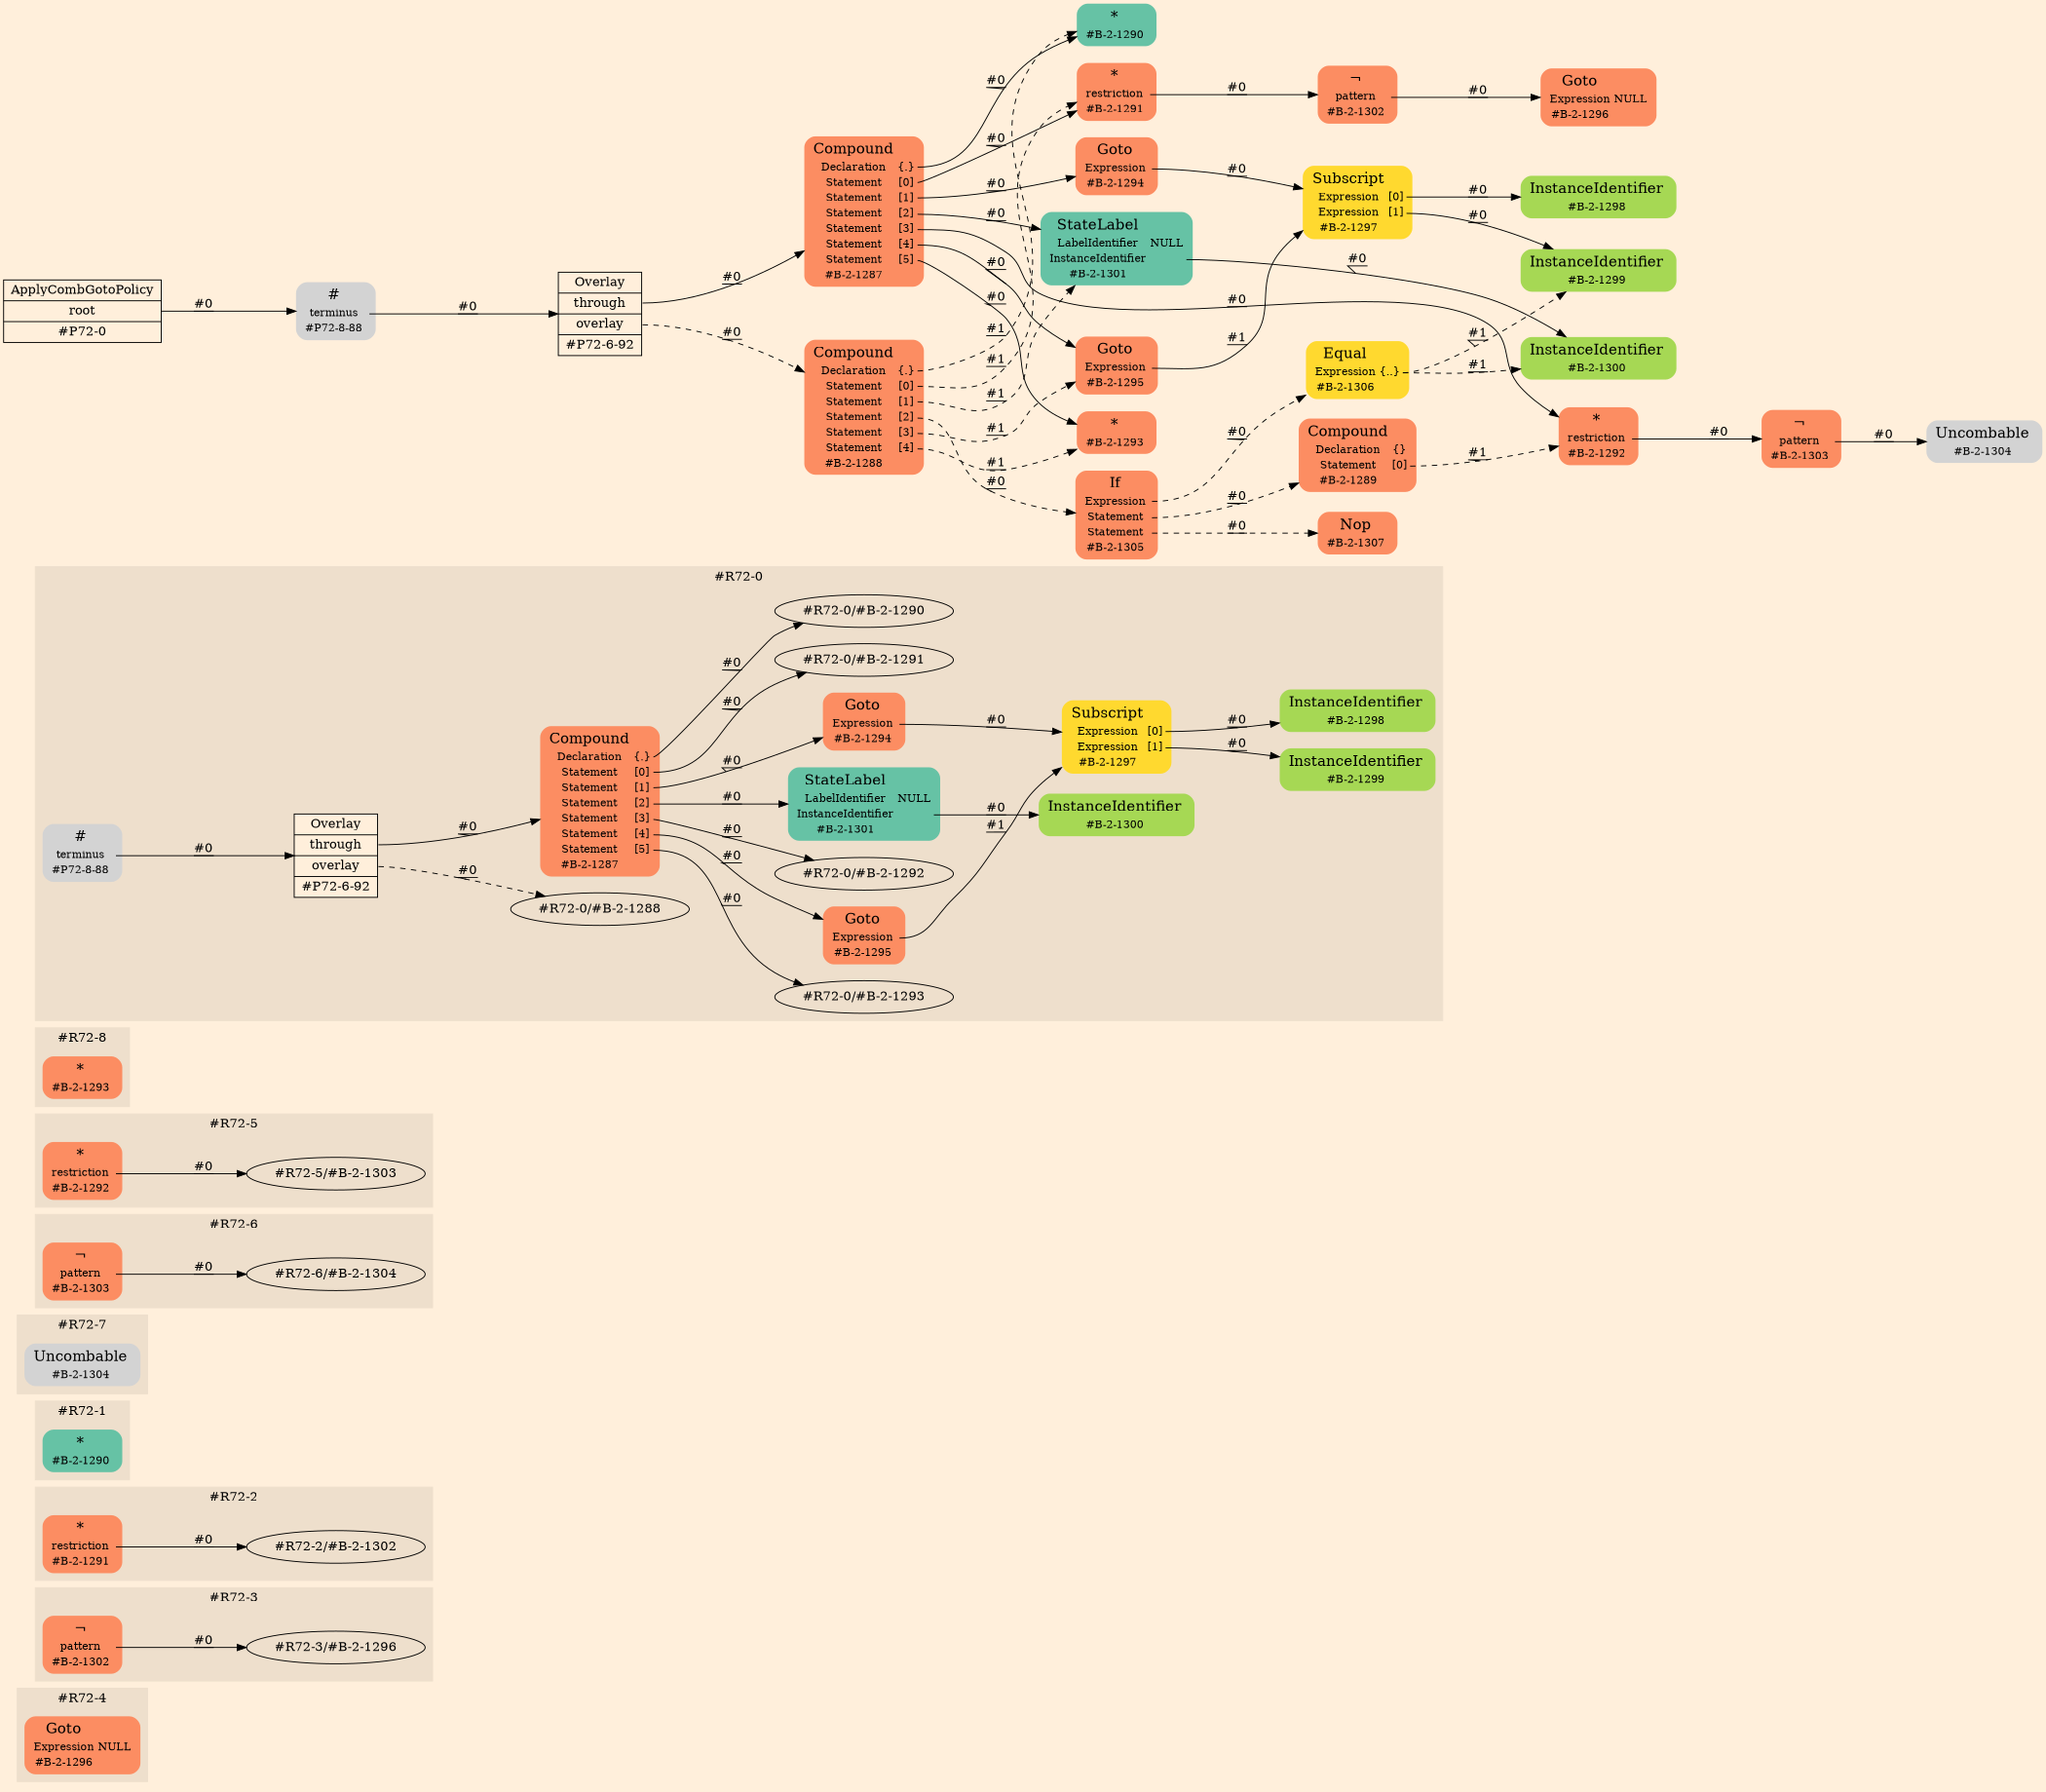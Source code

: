 digraph Inferno {
graph [
rankdir = "LR"
ranksep = 1.0
size = "14,20"
bgcolor = antiquewhite1
];
node [
];
subgraph "cluster#R72-4" {
label = "#R72-4"
style = "filled"
color = antiquewhite2
"#R72-4/#B-2-1296" [
shape = "plaintext"
fillcolor = "/set28/2"
label = <<TABLE BORDER="0" CELLBORDER="0" CELLSPACING="0">
 <TR>
  <TD><FONT POINT-SIZE="16.0">Goto</FONT></TD>
  <TD></TD>
 </TR>
 <TR>
  <TD>Expression</TD>
  <TD PORT="port0">NULL</TD>
 </TR>
 <TR>
  <TD>#B-2-1296</TD>
  <TD PORT="port1"></TD>
 </TR>
</TABLE>>
style = "rounded,filled"
fontsize = "12"
];
}
subgraph "cluster#R72-3" {
label = "#R72-3"
style = "filled"
color = antiquewhite2
"#R72-3/#B-2-1302" [
shape = "plaintext"
fillcolor = "/set28/2"
label = <<TABLE BORDER="0" CELLBORDER="0" CELLSPACING="0">
 <TR>
  <TD><FONT POINT-SIZE="16.0">¬</FONT></TD>
  <TD></TD>
 </TR>
 <TR>
  <TD>pattern</TD>
  <TD PORT="port0"></TD>
 </TR>
 <TR>
  <TD>#B-2-1302</TD>
  <TD PORT="port1"></TD>
 </TR>
</TABLE>>
style = "rounded,filled"
fontsize = "12"
];
"#R72-3/#B-2-1302":port0 -> "#R72-3/#B-2-1296" [style="solid"
label = "#0"
decorate = true
];
}
subgraph "cluster#R72-2" {
label = "#R72-2"
style = "filled"
color = antiquewhite2
"#R72-2/#B-2-1291" [
shape = "plaintext"
fillcolor = "/set28/2"
label = <<TABLE BORDER="0" CELLBORDER="0" CELLSPACING="0">
 <TR>
  <TD><FONT POINT-SIZE="16.0">*</FONT></TD>
  <TD></TD>
 </TR>
 <TR>
  <TD>restriction</TD>
  <TD PORT="port0"></TD>
 </TR>
 <TR>
  <TD>#B-2-1291</TD>
  <TD PORT="port1"></TD>
 </TR>
</TABLE>>
style = "rounded,filled"
fontsize = "12"
];
"#R72-2/#B-2-1291":port0 -> "#R72-2/#B-2-1302" [style="solid"
label = "#0"
decorate = true
];
}
subgraph "cluster#R72-1" {
label = "#R72-1"
style = "filled"
color = antiquewhite2
"#R72-1/#B-2-1290" [
shape = "plaintext"
fillcolor = "/set28/1"
label = <<TABLE BORDER="0" CELLBORDER="0" CELLSPACING="0">
 <TR>
  <TD><FONT POINT-SIZE="16.0">*</FONT></TD>
  <TD></TD>
 </TR>
 <TR>
  <TD>#B-2-1290</TD>
  <TD PORT="port0"></TD>
 </TR>
</TABLE>>
style = "rounded,filled"
fontsize = "12"
];
}
subgraph "cluster#R72-7" {
label = "#R72-7"
style = "filled"
color = antiquewhite2
"#R72-7/#B-2-1304" [
shape = "plaintext"
label = <<TABLE BORDER="0" CELLBORDER="0" CELLSPACING="0">
 <TR>
  <TD><FONT POINT-SIZE="16.0">Uncombable</FONT></TD>
  <TD></TD>
 </TR>
 <TR>
  <TD>#B-2-1304</TD>
  <TD PORT="port0"></TD>
 </TR>
</TABLE>>
style = "rounded,filled"
fontsize = "12"
];
}
subgraph "cluster#R72-6" {
label = "#R72-6"
style = "filled"
color = antiquewhite2
"#R72-6/#B-2-1303" [
shape = "plaintext"
fillcolor = "/set28/2"
label = <<TABLE BORDER="0" CELLBORDER="0" CELLSPACING="0">
 <TR>
  <TD><FONT POINT-SIZE="16.0">¬</FONT></TD>
  <TD></TD>
 </TR>
 <TR>
  <TD>pattern</TD>
  <TD PORT="port0"></TD>
 </TR>
 <TR>
  <TD>#B-2-1303</TD>
  <TD PORT="port1"></TD>
 </TR>
</TABLE>>
style = "rounded,filled"
fontsize = "12"
];
"#R72-6/#B-2-1303":port0 -> "#R72-6/#B-2-1304" [style="solid"
label = "#0"
decorate = true
];
}
subgraph "cluster#R72-5" {
label = "#R72-5"
style = "filled"
color = antiquewhite2
"#R72-5/#B-2-1292" [
shape = "plaintext"
fillcolor = "/set28/2"
label = <<TABLE BORDER="0" CELLBORDER="0" CELLSPACING="0">
 <TR>
  <TD><FONT POINT-SIZE="16.0">*</FONT></TD>
  <TD></TD>
 </TR>
 <TR>
  <TD>restriction</TD>
  <TD PORT="port0"></TD>
 </TR>
 <TR>
  <TD>#B-2-1292</TD>
  <TD PORT="port1"></TD>
 </TR>
</TABLE>>
style = "rounded,filled"
fontsize = "12"
];
"#R72-5/#B-2-1292":port0 -> "#R72-5/#B-2-1303" [style="solid"
label = "#0"
decorate = true
];
}
subgraph "cluster#R72-8" {
label = "#R72-8"
style = "filled"
color = antiquewhite2
"#R72-8/#B-2-1293" [
shape = "plaintext"
fillcolor = "/set28/2"
label = <<TABLE BORDER="0" CELLBORDER="0" CELLSPACING="0">
 <TR>
  <TD><FONT POINT-SIZE="16.0">*</FONT></TD>
  <TD></TD>
 </TR>
 <TR>
  <TD>#B-2-1293</TD>
  <TD PORT="port0"></TD>
 </TR>
</TABLE>>
style = "rounded,filled"
fontsize = "12"
];
}
subgraph "cluster#R72-0" {
label = "#R72-0"
style = "filled"
color = antiquewhite2
"#R72-0/#B-2-1300" [
shape = "plaintext"
fillcolor = "/set28/5"
label = <<TABLE BORDER="0" CELLBORDER="0" CELLSPACING="0">
 <TR>
  <TD><FONT POINT-SIZE="16.0">InstanceIdentifier</FONT></TD>
  <TD></TD>
 </TR>
 <TR>
  <TD>#B-2-1300</TD>
  <TD PORT="port0"></TD>
 </TR>
</TABLE>>
style = "rounded,filled"
fontsize = "12"
];
"#R72-0/#B-2-1301" [
shape = "plaintext"
fillcolor = "/set28/1"
label = <<TABLE BORDER="0" CELLBORDER="0" CELLSPACING="0">
 <TR>
  <TD><FONT POINT-SIZE="16.0">StateLabel</FONT></TD>
  <TD></TD>
 </TR>
 <TR>
  <TD>LabelIdentifier</TD>
  <TD PORT="port0">NULL</TD>
 </TR>
 <TR>
  <TD>InstanceIdentifier</TD>
  <TD PORT="port1"></TD>
 </TR>
 <TR>
  <TD>#B-2-1301</TD>
  <TD PORT="port2"></TD>
 </TR>
</TABLE>>
style = "rounded,filled"
fontsize = "12"
];
"#R72-0/#B-2-1299" [
shape = "plaintext"
fillcolor = "/set28/5"
label = <<TABLE BORDER="0" CELLBORDER="0" CELLSPACING="0">
 <TR>
  <TD><FONT POINT-SIZE="16.0">InstanceIdentifier</FONT></TD>
  <TD></TD>
 </TR>
 <TR>
  <TD>#B-2-1299</TD>
  <TD PORT="port0"></TD>
 </TR>
</TABLE>>
style = "rounded,filled"
fontsize = "12"
];
"#R72-0/#P72-6-92" [
shape = "record"
label = "<fixed> Overlay | <port0> through | <port1> overlay | <port2> #P72-6-92"
style = "filled"
fontsize = "14"
fillcolor = antiquewhite1
];
"#R72-0/#B-2-1287" [
shape = "plaintext"
fillcolor = "/set28/2"
label = <<TABLE BORDER="0" CELLBORDER="0" CELLSPACING="0">
 <TR>
  <TD><FONT POINT-SIZE="16.0">Compound</FONT></TD>
  <TD></TD>
 </TR>
 <TR>
  <TD>Declaration</TD>
  <TD PORT="port0">{.}</TD>
 </TR>
 <TR>
  <TD>Statement</TD>
  <TD PORT="port1">[0]</TD>
 </TR>
 <TR>
  <TD>Statement</TD>
  <TD PORT="port2">[1]</TD>
 </TR>
 <TR>
  <TD>Statement</TD>
  <TD PORT="port3">[2]</TD>
 </TR>
 <TR>
  <TD>Statement</TD>
  <TD PORT="port4">[3]</TD>
 </TR>
 <TR>
  <TD>Statement</TD>
  <TD PORT="port5">[4]</TD>
 </TR>
 <TR>
  <TD>Statement</TD>
  <TD PORT="port6">[5]</TD>
 </TR>
 <TR>
  <TD>#B-2-1287</TD>
  <TD PORT="port7"></TD>
 </TR>
</TABLE>>
style = "rounded,filled"
fontsize = "12"
];
"#R72-0/#B-2-1294" [
shape = "plaintext"
fillcolor = "/set28/2"
label = <<TABLE BORDER="0" CELLBORDER="0" CELLSPACING="0">
 <TR>
  <TD><FONT POINT-SIZE="16.0">Goto</FONT></TD>
  <TD></TD>
 </TR>
 <TR>
  <TD>Expression</TD>
  <TD PORT="port0"></TD>
 </TR>
 <TR>
  <TD>#B-2-1294</TD>
  <TD PORT="port1"></TD>
 </TR>
</TABLE>>
style = "rounded,filled"
fontsize = "12"
];
"#R72-0/#B-2-1295" [
shape = "plaintext"
fillcolor = "/set28/2"
label = <<TABLE BORDER="0" CELLBORDER="0" CELLSPACING="0">
 <TR>
  <TD><FONT POINT-SIZE="16.0">Goto</FONT></TD>
  <TD></TD>
 </TR>
 <TR>
  <TD>Expression</TD>
  <TD PORT="port0"></TD>
 </TR>
 <TR>
  <TD>#B-2-1295</TD>
  <TD PORT="port1"></TD>
 </TR>
</TABLE>>
style = "rounded,filled"
fontsize = "12"
];
"#R72-0/#P72-8-88" [
shape = "plaintext"
label = <<TABLE BORDER="0" CELLBORDER="0" CELLSPACING="0">
 <TR>
  <TD><FONT POINT-SIZE="16.0">#</FONT></TD>
  <TD></TD>
 </TR>
 <TR>
  <TD>terminus</TD>
  <TD PORT="port0"></TD>
 </TR>
 <TR>
  <TD>#P72-8-88</TD>
  <TD PORT="port1"></TD>
 </TR>
</TABLE>>
style = "rounded,filled"
fontsize = "12"
];
"#R72-0/#B-2-1297" [
shape = "plaintext"
fillcolor = "/set28/6"
label = <<TABLE BORDER="0" CELLBORDER="0" CELLSPACING="0">
 <TR>
  <TD><FONT POINT-SIZE="16.0">Subscript</FONT></TD>
  <TD></TD>
 </TR>
 <TR>
  <TD>Expression</TD>
  <TD PORT="port0">[0]</TD>
 </TR>
 <TR>
  <TD>Expression</TD>
  <TD PORT="port1">[1]</TD>
 </TR>
 <TR>
  <TD>#B-2-1297</TD>
  <TD PORT="port2"></TD>
 </TR>
</TABLE>>
style = "rounded,filled"
fontsize = "12"
];
"#R72-0/#B-2-1298" [
shape = "plaintext"
fillcolor = "/set28/5"
label = <<TABLE BORDER="0" CELLBORDER="0" CELLSPACING="0">
 <TR>
  <TD><FONT POINT-SIZE="16.0">InstanceIdentifier</FONT></TD>
  <TD></TD>
 </TR>
 <TR>
  <TD>#B-2-1298</TD>
  <TD PORT="port0"></TD>
 </TR>
</TABLE>>
style = "rounded,filled"
fontsize = "12"
];
"#R72-0/#B-2-1301":port1 -> "#R72-0/#B-2-1300" [style="solid"
label = "#0"
decorate = true
];
"#R72-0/#P72-6-92":port0 -> "#R72-0/#B-2-1287" [style="solid"
label = "#0"
decorate = true
];
"#R72-0/#P72-6-92":port1 -> "#R72-0/#B-2-1288" [style="dashed"
label = "#0"
decorate = true
];
"#R72-0/#B-2-1287":port0 -> "#R72-0/#B-2-1290" [style="solid"
label = "#0"
decorate = true
];
"#R72-0/#B-2-1287":port1 -> "#R72-0/#B-2-1291" [style="solid"
label = "#0"
decorate = true
];
"#R72-0/#B-2-1287":port2 -> "#R72-0/#B-2-1294" [style="solid"
label = "#0"
decorate = true
];
"#R72-0/#B-2-1287":port3 -> "#R72-0/#B-2-1301" [style="solid"
label = "#0"
decorate = true
];
"#R72-0/#B-2-1287":port4 -> "#R72-0/#B-2-1292" [style="solid"
label = "#0"
decorate = true
];
"#R72-0/#B-2-1287":port5 -> "#R72-0/#B-2-1295" [style="solid"
label = "#0"
decorate = true
];
"#R72-0/#B-2-1287":port6 -> "#R72-0/#B-2-1293" [style="solid"
label = "#0"
decorate = true
];
"#R72-0/#B-2-1294":port0 -> "#R72-0/#B-2-1297" [style="solid"
label = "#0"
decorate = true
];
"#R72-0/#B-2-1295":port0 -> "#R72-0/#B-2-1297" [style="solid"
label = "#1"
decorate = true
];
"#R72-0/#P72-8-88":port0 -> "#R72-0/#P72-6-92" [style="solid"
label = "#0"
decorate = true
];
"#R72-0/#B-2-1297":port0 -> "#R72-0/#B-2-1298" [style="solid"
label = "#0"
decorate = true
];
"#R72-0/#B-2-1297":port1 -> "#R72-0/#B-2-1299" [style="solid"
label = "#0"
decorate = true
];
}
"/CR#P72-0" [
shape = "record"
fillcolor = "transparent"
label = "<fixed> ApplyCombGotoPolicy | <port0> root | <port1> #P72-0"
style = "filled"
fontsize = "14"
fillcolor = antiquewhite1
];
"/#P72-8-88" [
shape = "plaintext"
label = <<TABLE BORDER="0" CELLBORDER="0" CELLSPACING="0">
 <TR>
  <TD><FONT POINT-SIZE="16.0">#</FONT></TD>
  <TD></TD>
 </TR>
 <TR>
  <TD>terminus</TD>
  <TD PORT="port0"></TD>
 </TR>
 <TR>
  <TD>#P72-8-88</TD>
  <TD PORT="port1"></TD>
 </TR>
</TABLE>>
style = "rounded,filled"
fontsize = "12"
];
"/#P72-6-92" [
shape = "record"
label = "<fixed> Overlay | <port0> through | <port1> overlay | <port2> #P72-6-92"
style = "filled"
fontsize = "14"
fillcolor = antiquewhite1
];
"/#B-2-1287" [
shape = "plaintext"
fillcolor = "/set28/2"
label = <<TABLE BORDER="0" CELLBORDER="0" CELLSPACING="0">
 <TR>
  <TD><FONT POINT-SIZE="16.0">Compound</FONT></TD>
  <TD></TD>
 </TR>
 <TR>
  <TD>Declaration</TD>
  <TD PORT="port0">{.}</TD>
 </TR>
 <TR>
  <TD>Statement</TD>
  <TD PORT="port1">[0]</TD>
 </TR>
 <TR>
  <TD>Statement</TD>
  <TD PORT="port2">[1]</TD>
 </TR>
 <TR>
  <TD>Statement</TD>
  <TD PORT="port3">[2]</TD>
 </TR>
 <TR>
  <TD>Statement</TD>
  <TD PORT="port4">[3]</TD>
 </TR>
 <TR>
  <TD>Statement</TD>
  <TD PORT="port5">[4]</TD>
 </TR>
 <TR>
  <TD>Statement</TD>
  <TD PORT="port6">[5]</TD>
 </TR>
 <TR>
  <TD>#B-2-1287</TD>
  <TD PORT="port7"></TD>
 </TR>
</TABLE>>
style = "rounded,filled"
fontsize = "12"
];
"/#B-2-1290" [
shape = "plaintext"
fillcolor = "/set28/1"
label = <<TABLE BORDER="0" CELLBORDER="0" CELLSPACING="0">
 <TR>
  <TD><FONT POINT-SIZE="16.0">*</FONT></TD>
  <TD></TD>
 </TR>
 <TR>
  <TD>#B-2-1290</TD>
  <TD PORT="port0"></TD>
 </TR>
</TABLE>>
style = "rounded,filled"
fontsize = "12"
];
"/#B-2-1291" [
shape = "plaintext"
fillcolor = "/set28/2"
label = <<TABLE BORDER="0" CELLBORDER="0" CELLSPACING="0">
 <TR>
  <TD><FONT POINT-SIZE="16.0">*</FONT></TD>
  <TD></TD>
 </TR>
 <TR>
  <TD>restriction</TD>
  <TD PORT="port0"></TD>
 </TR>
 <TR>
  <TD>#B-2-1291</TD>
  <TD PORT="port1"></TD>
 </TR>
</TABLE>>
style = "rounded,filled"
fontsize = "12"
];
"/#B-2-1302" [
shape = "plaintext"
fillcolor = "/set28/2"
label = <<TABLE BORDER="0" CELLBORDER="0" CELLSPACING="0">
 <TR>
  <TD><FONT POINT-SIZE="16.0">¬</FONT></TD>
  <TD></TD>
 </TR>
 <TR>
  <TD>pattern</TD>
  <TD PORT="port0"></TD>
 </TR>
 <TR>
  <TD>#B-2-1302</TD>
  <TD PORT="port1"></TD>
 </TR>
</TABLE>>
style = "rounded,filled"
fontsize = "12"
];
"/#B-2-1296" [
shape = "plaintext"
fillcolor = "/set28/2"
label = <<TABLE BORDER="0" CELLBORDER="0" CELLSPACING="0">
 <TR>
  <TD><FONT POINT-SIZE="16.0">Goto</FONT></TD>
  <TD></TD>
 </TR>
 <TR>
  <TD>Expression</TD>
  <TD PORT="port0">NULL</TD>
 </TR>
 <TR>
  <TD>#B-2-1296</TD>
  <TD PORT="port1"></TD>
 </TR>
</TABLE>>
style = "rounded,filled"
fontsize = "12"
];
"/#B-2-1294" [
shape = "plaintext"
fillcolor = "/set28/2"
label = <<TABLE BORDER="0" CELLBORDER="0" CELLSPACING="0">
 <TR>
  <TD><FONT POINT-SIZE="16.0">Goto</FONT></TD>
  <TD></TD>
 </TR>
 <TR>
  <TD>Expression</TD>
  <TD PORT="port0"></TD>
 </TR>
 <TR>
  <TD>#B-2-1294</TD>
  <TD PORT="port1"></TD>
 </TR>
</TABLE>>
style = "rounded,filled"
fontsize = "12"
];
"/#B-2-1297" [
shape = "plaintext"
fillcolor = "/set28/6"
label = <<TABLE BORDER="0" CELLBORDER="0" CELLSPACING="0">
 <TR>
  <TD><FONT POINT-SIZE="16.0">Subscript</FONT></TD>
  <TD></TD>
 </TR>
 <TR>
  <TD>Expression</TD>
  <TD PORT="port0">[0]</TD>
 </TR>
 <TR>
  <TD>Expression</TD>
  <TD PORT="port1">[1]</TD>
 </TR>
 <TR>
  <TD>#B-2-1297</TD>
  <TD PORT="port2"></TD>
 </TR>
</TABLE>>
style = "rounded,filled"
fontsize = "12"
];
"/#B-2-1298" [
shape = "plaintext"
fillcolor = "/set28/5"
label = <<TABLE BORDER="0" CELLBORDER="0" CELLSPACING="0">
 <TR>
  <TD><FONT POINT-SIZE="16.0">InstanceIdentifier</FONT></TD>
  <TD></TD>
 </TR>
 <TR>
  <TD>#B-2-1298</TD>
  <TD PORT="port0"></TD>
 </TR>
</TABLE>>
style = "rounded,filled"
fontsize = "12"
];
"/#B-2-1299" [
shape = "plaintext"
fillcolor = "/set28/5"
label = <<TABLE BORDER="0" CELLBORDER="0" CELLSPACING="0">
 <TR>
  <TD><FONT POINT-SIZE="16.0">InstanceIdentifier</FONT></TD>
  <TD></TD>
 </TR>
 <TR>
  <TD>#B-2-1299</TD>
  <TD PORT="port0"></TD>
 </TR>
</TABLE>>
style = "rounded,filled"
fontsize = "12"
];
"/#B-2-1301" [
shape = "plaintext"
fillcolor = "/set28/1"
label = <<TABLE BORDER="0" CELLBORDER="0" CELLSPACING="0">
 <TR>
  <TD><FONT POINT-SIZE="16.0">StateLabel</FONT></TD>
  <TD></TD>
 </TR>
 <TR>
  <TD>LabelIdentifier</TD>
  <TD PORT="port0">NULL</TD>
 </TR>
 <TR>
  <TD>InstanceIdentifier</TD>
  <TD PORT="port1"></TD>
 </TR>
 <TR>
  <TD>#B-2-1301</TD>
  <TD PORT="port2"></TD>
 </TR>
</TABLE>>
style = "rounded,filled"
fontsize = "12"
];
"/#B-2-1300" [
shape = "plaintext"
fillcolor = "/set28/5"
label = <<TABLE BORDER="0" CELLBORDER="0" CELLSPACING="0">
 <TR>
  <TD><FONT POINT-SIZE="16.0">InstanceIdentifier</FONT></TD>
  <TD></TD>
 </TR>
 <TR>
  <TD>#B-2-1300</TD>
  <TD PORT="port0"></TD>
 </TR>
</TABLE>>
style = "rounded,filled"
fontsize = "12"
];
"/#B-2-1292" [
shape = "plaintext"
fillcolor = "/set28/2"
label = <<TABLE BORDER="0" CELLBORDER="0" CELLSPACING="0">
 <TR>
  <TD><FONT POINT-SIZE="16.0">*</FONT></TD>
  <TD></TD>
 </TR>
 <TR>
  <TD>restriction</TD>
  <TD PORT="port0"></TD>
 </TR>
 <TR>
  <TD>#B-2-1292</TD>
  <TD PORT="port1"></TD>
 </TR>
</TABLE>>
style = "rounded,filled"
fontsize = "12"
];
"/#B-2-1303" [
shape = "plaintext"
fillcolor = "/set28/2"
label = <<TABLE BORDER="0" CELLBORDER="0" CELLSPACING="0">
 <TR>
  <TD><FONT POINT-SIZE="16.0">¬</FONT></TD>
  <TD></TD>
 </TR>
 <TR>
  <TD>pattern</TD>
  <TD PORT="port0"></TD>
 </TR>
 <TR>
  <TD>#B-2-1303</TD>
  <TD PORT="port1"></TD>
 </TR>
</TABLE>>
style = "rounded,filled"
fontsize = "12"
];
"/#B-2-1304" [
shape = "plaintext"
label = <<TABLE BORDER="0" CELLBORDER="0" CELLSPACING="0">
 <TR>
  <TD><FONT POINT-SIZE="16.0">Uncombable</FONT></TD>
  <TD></TD>
 </TR>
 <TR>
  <TD>#B-2-1304</TD>
  <TD PORT="port0"></TD>
 </TR>
</TABLE>>
style = "rounded,filled"
fontsize = "12"
];
"/#B-2-1295" [
shape = "plaintext"
fillcolor = "/set28/2"
label = <<TABLE BORDER="0" CELLBORDER="0" CELLSPACING="0">
 <TR>
  <TD><FONT POINT-SIZE="16.0">Goto</FONT></TD>
  <TD></TD>
 </TR>
 <TR>
  <TD>Expression</TD>
  <TD PORT="port0"></TD>
 </TR>
 <TR>
  <TD>#B-2-1295</TD>
  <TD PORT="port1"></TD>
 </TR>
</TABLE>>
style = "rounded,filled"
fontsize = "12"
];
"/#B-2-1293" [
shape = "plaintext"
fillcolor = "/set28/2"
label = <<TABLE BORDER="0" CELLBORDER="0" CELLSPACING="0">
 <TR>
  <TD><FONT POINT-SIZE="16.0">*</FONT></TD>
  <TD></TD>
 </TR>
 <TR>
  <TD>#B-2-1293</TD>
  <TD PORT="port0"></TD>
 </TR>
</TABLE>>
style = "rounded,filled"
fontsize = "12"
];
"/#B-2-1288" [
shape = "plaintext"
fillcolor = "/set28/2"
label = <<TABLE BORDER="0" CELLBORDER="0" CELLSPACING="0">
 <TR>
  <TD><FONT POINT-SIZE="16.0">Compound</FONT></TD>
  <TD></TD>
 </TR>
 <TR>
  <TD>Declaration</TD>
  <TD PORT="port0">{.}</TD>
 </TR>
 <TR>
  <TD>Statement</TD>
  <TD PORT="port1">[0]</TD>
 </TR>
 <TR>
  <TD>Statement</TD>
  <TD PORT="port2">[1]</TD>
 </TR>
 <TR>
  <TD>Statement</TD>
  <TD PORT="port3">[2]</TD>
 </TR>
 <TR>
  <TD>Statement</TD>
  <TD PORT="port4">[3]</TD>
 </TR>
 <TR>
  <TD>Statement</TD>
  <TD PORT="port5">[4]</TD>
 </TR>
 <TR>
  <TD>#B-2-1288</TD>
  <TD PORT="port6"></TD>
 </TR>
</TABLE>>
style = "rounded,filled"
fontsize = "12"
];
"/#B-2-1305" [
shape = "plaintext"
fillcolor = "/set28/2"
label = <<TABLE BORDER="0" CELLBORDER="0" CELLSPACING="0">
 <TR>
  <TD><FONT POINT-SIZE="16.0">If</FONT></TD>
  <TD></TD>
 </TR>
 <TR>
  <TD>Expression</TD>
  <TD PORT="port0"></TD>
 </TR>
 <TR>
  <TD>Statement</TD>
  <TD PORT="port1"></TD>
 </TR>
 <TR>
  <TD>Statement</TD>
  <TD PORT="port2"></TD>
 </TR>
 <TR>
  <TD>#B-2-1305</TD>
  <TD PORT="port3"></TD>
 </TR>
</TABLE>>
style = "rounded,filled"
fontsize = "12"
];
"/#B-2-1306" [
shape = "plaintext"
fillcolor = "/set28/6"
label = <<TABLE BORDER="0" CELLBORDER="0" CELLSPACING="0">
 <TR>
  <TD><FONT POINT-SIZE="16.0">Equal</FONT></TD>
  <TD></TD>
 </TR>
 <TR>
  <TD>Expression</TD>
  <TD PORT="port0">{..}</TD>
 </TR>
 <TR>
  <TD>#B-2-1306</TD>
  <TD PORT="port1"></TD>
 </TR>
</TABLE>>
style = "rounded,filled"
fontsize = "12"
];
"/#B-2-1289" [
shape = "plaintext"
fillcolor = "/set28/2"
label = <<TABLE BORDER="0" CELLBORDER="0" CELLSPACING="0">
 <TR>
  <TD><FONT POINT-SIZE="16.0">Compound</FONT></TD>
  <TD></TD>
 </TR>
 <TR>
  <TD>Declaration</TD>
  <TD PORT="port0">{}</TD>
 </TR>
 <TR>
  <TD>Statement</TD>
  <TD PORT="port1">[0]</TD>
 </TR>
 <TR>
  <TD>#B-2-1289</TD>
  <TD PORT="port2"></TD>
 </TR>
</TABLE>>
style = "rounded,filled"
fontsize = "12"
];
"/#B-2-1307" [
shape = "plaintext"
fillcolor = "/set28/2"
label = <<TABLE BORDER="0" CELLBORDER="0" CELLSPACING="0">
 <TR>
  <TD><FONT POINT-SIZE="16.0">Nop</FONT></TD>
  <TD></TD>
 </TR>
 <TR>
  <TD>#B-2-1307</TD>
  <TD PORT="port0"></TD>
 </TR>
</TABLE>>
style = "rounded,filled"
fontsize = "12"
];
"/CR#P72-0":port0 -> "/#P72-8-88" [style="solid"
label = "#0"
decorate = true
];
"/#P72-8-88":port0 -> "/#P72-6-92" [style="solid"
label = "#0"
decorate = true
];
"/#P72-6-92":port0 -> "/#B-2-1287" [style="solid"
label = "#0"
decorate = true
];
"/#P72-6-92":port1 -> "/#B-2-1288" [style="dashed"
label = "#0"
decorate = true
];
"/#B-2-1287":port0 -> "/#B-2-1290" [style="solid"
label = "#0"
decorate = true
];
"/#B-2-1287":port1 -> "/#B-2-1291" [style="solid"
label = "#0"
decorate = true
];
"/#B-2-1287":port2 -> "/#B-2-1294" [style="solid"
label = "#0"
decorate = true
];
"/#B-2-1287":port3 -> "/#B-2-1301" [style="solid"
label = "#0"
decorate = true
];
"/#B-2-1287":port4 -> "/#B-2-1292" [style="solid"
label = "#0"
decorate = true
];
"/#B-2-1287":port5 -> "/#B-2-1295" [style="solid"
label = "#0"
decorate = true
];
"/#B-2-1287":port6 -> "/#B-2-1293" [style="solid"
label = "#0"
decorate = true
];
"/#B-2-1291":port0 -> "/#B-2-1302" [style="solid"
label = "#0"
decorate = true
];
"/#B-2-1302":port0 -> "/#B-2-1296" [style="solid"
label = "#0"
decorate = true
];
"/#B-2-1294":port0 -> "/#B-2-1297" [style="solid"
label = "#0"
decorate = true
];
"/#B-2-1297":port0 -> "/#B-2-1298" [style="solid"
label = "#0"
decorate = true
];
"/#B-2-1297":port1 -> "/#B-2-1299" [style="solid"
label = "#0"
decorate = true
];
"/#B-2-1301":port1 -> "/#B-2-1300" [style="solid"
label = "#0"
decorate = true
];
"/#B-2-1292":port0 -> "/#B-2-1303" [style="solid"
label = "#0"
decorate = true
];
"/#B-2-1303":port0 -> "/#B-2-1304" [style="solid"
label = "#0"
decorate = true
];
"/#B-2-1295":port0 -> "/#B-2-1297" [style="solid"
label = "#1"
decorate = true
];
"/#B-2-1288":port0 -> "/#B-2-1290" [style="dashed"
label = "#1"
decorate = true
];
"/#B-2-1288":port1 -> "/#B-2-1291" [style="dashed"
label = "#1"
decorate = true
];
"/#B-2-1288":port2 -> "/#B-2-1301" [style="dashed"
label = "#1"
decorate = true
];
"/#B-2-1288":port3 -> "/#B-2-1305" [style="dashed"
label = "#0"
decorate = true
];
"/#B-2-1288":port4 -> "/#B-2-1295" [style="dashed"
label = "#1"
decorate = true
];
"/#B-2-1288":port5 -> "/#B-2-1293" [style="dashed"
label = "#1"
decorate = true
];
"/#B-2-1305":port0 -> "/#B-2-1306" [style="dashed"
label = "#0"
decorate = true
];
"/#B-2-1305":port1 -> "/#B-2-1289" [style="dashed"
label = "#0"
decorate = true
];
"/#B-2-1305":port2 -> "/#B-2-1307" [style="dashed"
label = "#0"
decorate = true
];
"/#B-2-1306":port0 -> "/#B-2-1299" [style="dashed"
label = "#1"
decorate = true
];
"/#B-2-1306":port0 -> "/#B-2-1300" [style="dashed"
label = "#1"
decorate = true
];
"/#B-2-1289":port1 -> "/#B-2-1292" [style="dashed"
label = "#1"
decorate = true
];
}
